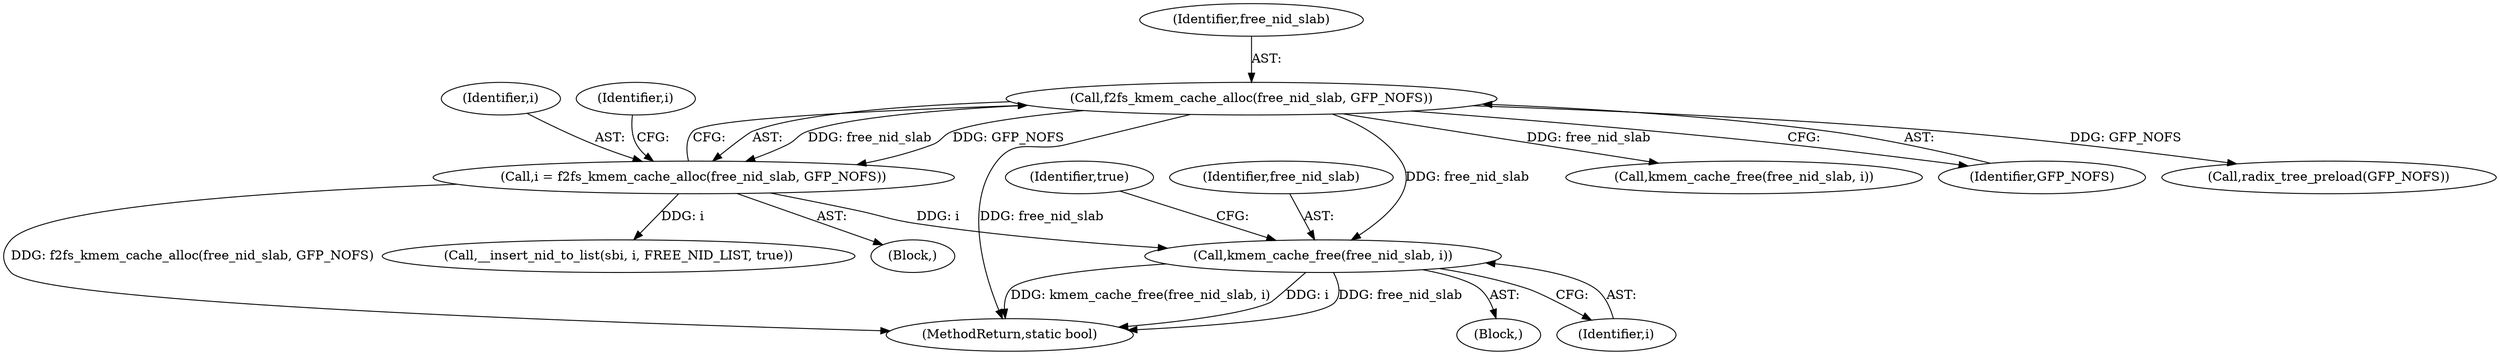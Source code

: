 digraph "0_linux_30a61ddf8117c26ac5b295e1233eaa9629a94ca3@pointer" {
"1000163" [label="(Call,kmem_cache_free(free_nid_slab, i))"];
"1000146" [label="(Call,f2fs_kmem_cache_alloc(free_nid_slab, GFP_NOFS))"];
"1000144" [label="(Call,i = f2fs_kmem_cache_alloc(free_nid_slab, GFP_NOFS))"];
"1000147" [label="(Identifier,free_nid_slab)"];
"1000167" [label="(Identifier,true)"];
"1000189" [label="(Call,kmem_cache_free(free_nid_slab, i))"];
"1000144" [label="(Call,i = f2fs_kmem_cache_alloc(free_nid_slab, GFP_NOFS))"];
"1000196" [label="(MethodReturn,static bool)"];
"1000148" [label="(Identifier,GFP_NOFS)"];
"1000164" [label="(Identifier,free_nid_slab)"];
"1000162" [label="(Block,)"];
"1000165" [label="(Identifier,i)"];
"1000160" [label="(Call,radix_tree_preload(GFP_NOFS))"];
"1000175" [label="(Call,__insert_nid_to_list(sbi, i, FREE_NID_LIST, true))"];
"1000146" [label="(Call,f2fs_kmem_cache_alloc(free_nid_slab, GFP_NOFS))"];
"1000106" [label="(Block,)"];
"1000145" [label="(Identifier,i)"];
"1000163" [label="(Call,kmem_cache_free(free_nid_slab, i))"];
"1000151" [label="(Identifier,i)"];
"1000163" -> "1000162"  [label="AST: "];
"1000163" -> "1000165"  [label="CFG: "];
"1000164" -> "1000163"  [label="AST: "];
"1000165" -> "1000163"  [label="AST: "];
"1000167" -> "1000163"  [label="CFG: "];
"1000163" -> "1000196"  [label="DDG: free_nid_slab"];
"1000163" -> "1000196"  [label="DDG: kmem_cache_free(free_nid_slab, i)"];
"1000163" -> "1000196"  [label="DDG: i"];
"1000146" -> "1000163"  [label="DDG: free_nid_slab"];
"1000144" -> "1000163"  [label="DDG: i"];
"1000146" -> "1000144"  [label="AST: "];
"1000146" -> "1000148"  [label="CFG: "];
"1000147" -> "1000146"  [label="AST: "];
"1000148" -> "1000146"  [label="AST: "];
"1000144" -> "1000146"  [label="CFG: "];
"1000146" -> "1000196"  [label="DDG: free_nid_slab"];
"1000146" -> "1000144"  [label="DDG: free_nid_slab"];
"1000146" -> "1000144"  [label="DDG: GFP_NOFS"];
"1000146" -> "1000160"  [label="DDG: GFP_NOFS"];
"1000146" -> "1000189"  [label="DDG: free_nid_slab"];
"1000144" -> "1000106"  [label="AST: "];
"1000145" -> "1000144"  [label="AST: "];
"1000151" -> "1000144"  [label="CFG: "];
"1000144" -> "1000196"  [label="DDG: f2fs_kmem_cache_alloc(free_nid_slab, GFP_NOFS)"];
"1000144" -> "1000175"  [label="DDG: i"];
}
